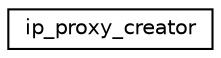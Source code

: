 digraph "Graphical Class Hierarchy"
{
 // LATEX_PDF_SIZE
  edge [fontname="Helvetica",fontsize="10",labelfontname="Helvetica",labelfontsize="10"];
  node [fontname="Helvetica",fontsize="10",shape=record];
  rankdir="LR";
  Node0 [label="ip_proxy_creator",height=0.2,width=0.4,color="black", fillcolor="white", style="filled",URL="$structip__proxy__creator.html",tooltip=" "];
}

